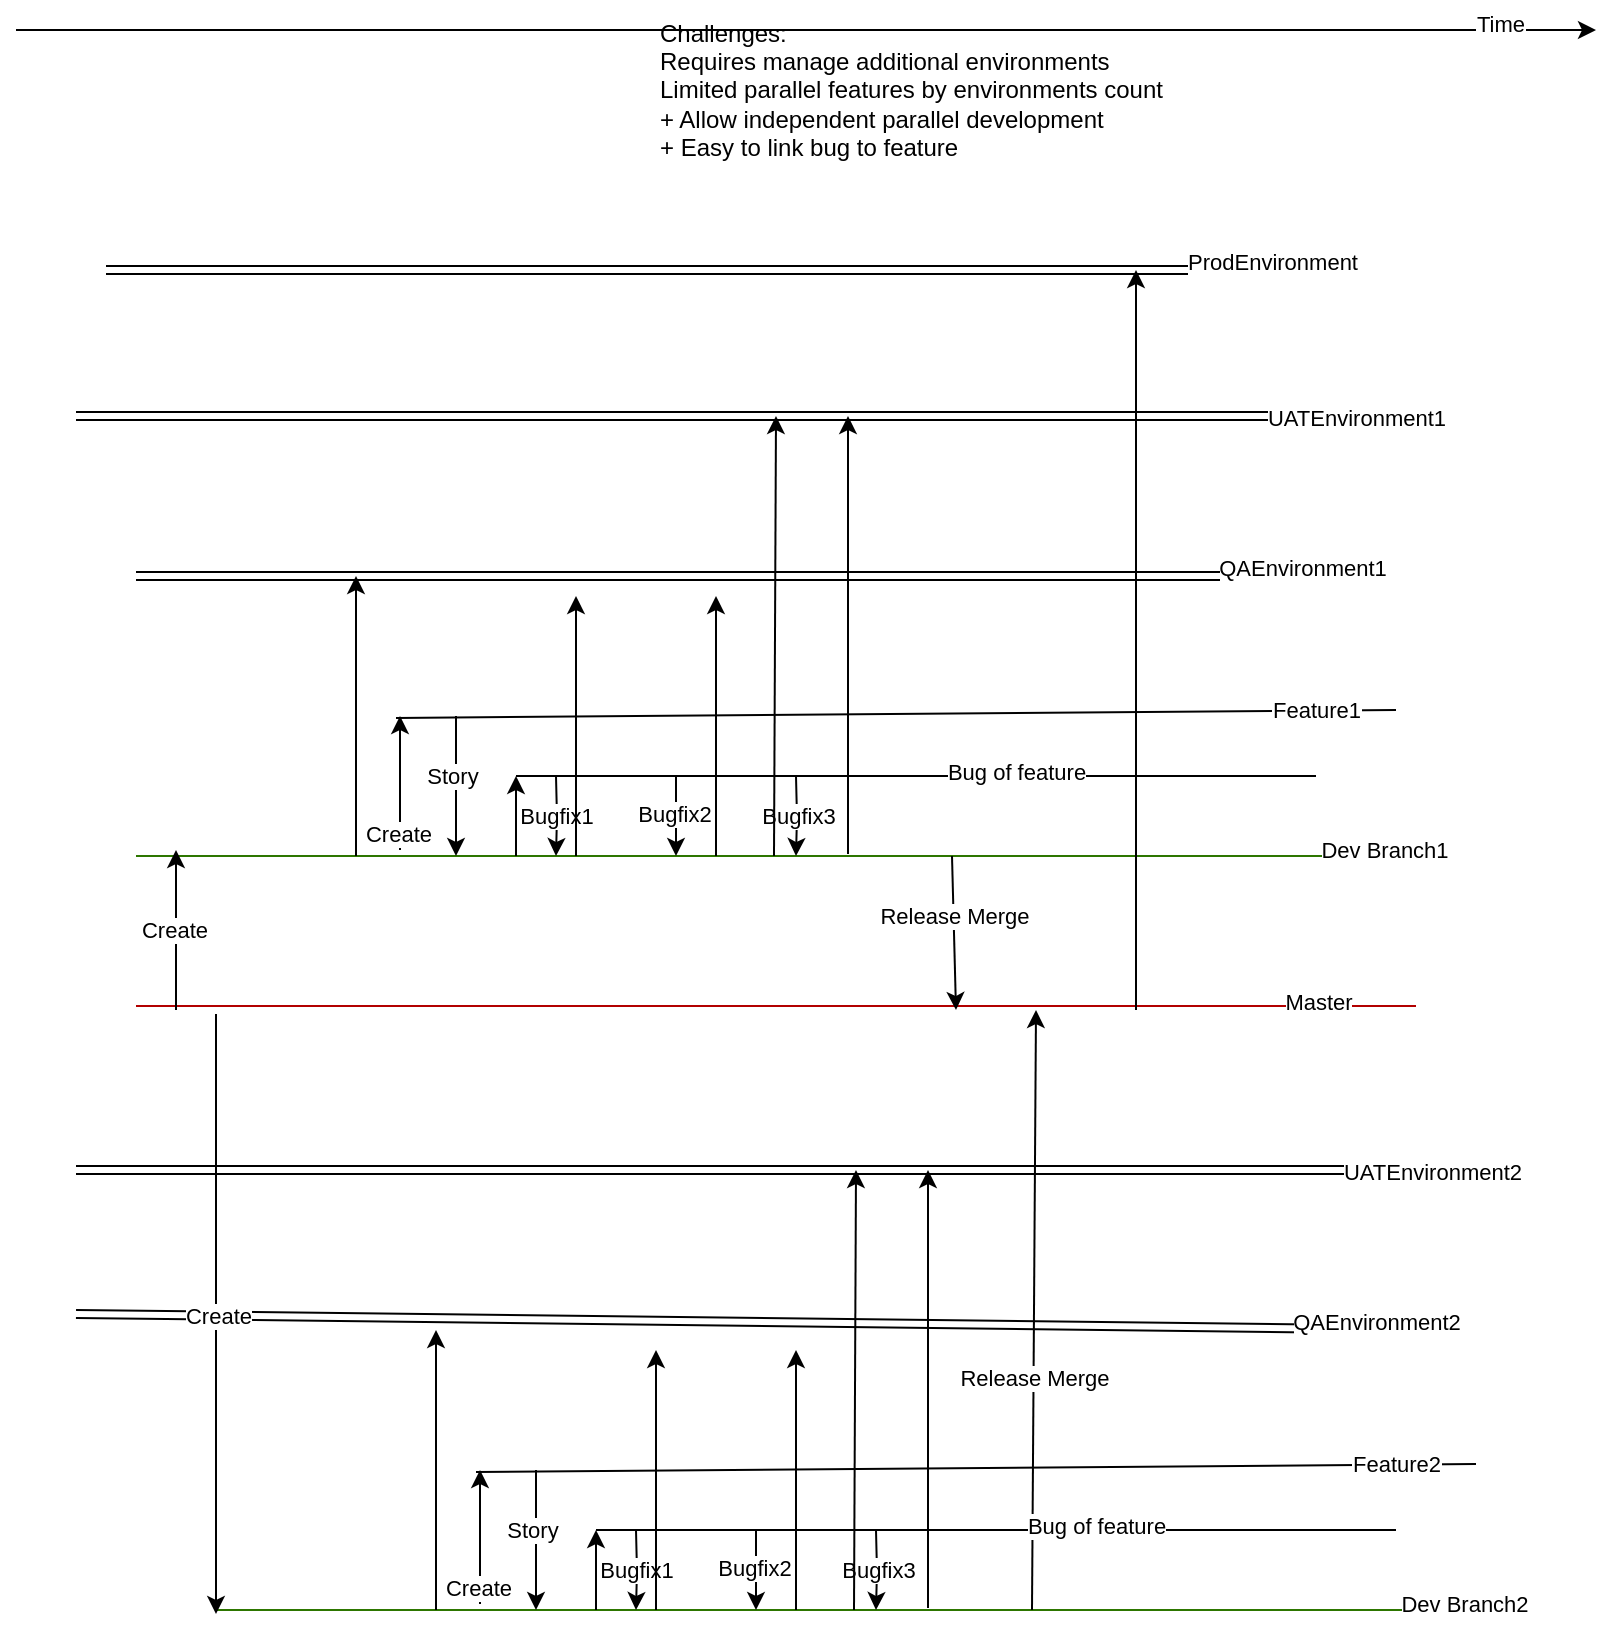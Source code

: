 <mxfile version="28.0.7">
  <diagram name="Page-1" id="RSDUTmjx3TpfhgwKDqh5">
    <mxGraphModel dx="1216" dy="727" grid="1" gridSize="10" guides="1" tooltips="1" connect="1" arrows="1" fold="1" page="1" pageScale="1" pageWidth="1100" pageHeight="850" math="0" shadow="0">
      <root>
        <mxCell id="0" />
        <mxCell id="1" parent="0" />
        <mxCell id="cFiekwsGZU19lGgXHQVi-1" value="" style="endArrow=none;html=1;rounded=0;fillColor=#60a917;strokeColor=#2D7600;" edge="1" parent="1">
          <mxGeometry width="50" height="50" relative="1" as="geometry">
            <mxPoint x="200" y="441" as="sourcePoint" />
            <mxPoint x="840" y="441" as="targetPoint" />
          </mxGeometry>
        </mxCell>
        <mxCell id="cFiekwsGZU19lGgXHQVi-2" value="Dev Branch1" style="edgeLabel;html=1;align=center;verticalAlign=middle;resizable=0;points=[];" vertex="1" connectable="0" parent="cFiekwsGZU19lGgXHQVi-1">
          <mxGeometry x="0.949" y="3" relative="1" as="geometry">
            <mxPoint as="offset" />
          </mxGeometry>
        </mxCell>
        <mxCell id="cFiekwsGZU19lGgXHQVi-3" value="" style="endArrow=none;html=1;rounded=0;fillColor=#e51400;strokeColor=#B20000;" edge="1" parent="1">
          <mxGeometry width="50" height="50" relative="1" as="geometry">
            <mxPoint x="200" y="516" as="sourcePoint" />
            <mxPoint x="840" y="516" as="targetPoint" />
          </mxGeometry>
        </mxCell>
        <mxCell id="cFiekwsGZU19lGgXHQVi-4" value="Master" style="edgeLabel;html=1;align=center;verticalAlign=middle;resizable=0;points=[];" vertex="1" connectable="0" parent="cFiekwsGZU19lGgXHQVi-3">
          <mxGeometry x="0.847" y="2" relative="1" as="geometry">
            <mxPoint as="offset" />
          </mxGeometry>
        </mxCell>
        <mxCell id="cFiekwsGZU19lGgXHQVi-5" style="edgeStyle=orthogonalEdgeStyle;rounded=0;orthogonalLoop=1;jettySize=auto;html=1;" edge="1" parent="1">
          <mxGeometry relative="1" as="geometry">
            <mxPoint x="360" y="441" as="targetPoint" />
            <mxPoint x="360" y="371" as="sourcePoint" />
          </mxGeometry>
        </mxCell>
        <mxCell id="cFiekwsGZU19lGgXHQVi-6" value="Story" style="edgeLabel;html=1;align=center;verticalAlign=middle;resizable=0;points=[];" vertex="1" connectable="0" parent="cFiekwsGZU19lGgXHQVi-5">
          <mxGeometry x="0.833" y="-2" relative="1" as="geometry">
            <mxPoint y="-34" as="offset" />
          </mxGeometry>
        </mxCell>
        <mxCell id="cFiekwsGZU19lGgXHQVi-7" style="edgeStyle=orthogonalEdgeStyle;rounded=0;orthogonalLoop=1;jettySize=auto;html=1;" edge="1" parent="1">
          <mxGeometry relative="1" as="geometry">
            <mxPoint x="410" y="441" as="targetPoint" />
            <mxPoint x="410" y="401" as="sourcePoint" />
          </mxGeometry>
        </mxCell>
        <mxCell id="cFiekwsGZU19lGgXHQVi-8" value="Bugfix1" style="edgeLabel;html=1;align=center;verticalAlign=middle;resizable=0;points=[];" vertex="1" connectable="0" parent="cFiekwsGZU19lGgXHQVi-7">
          <mxGeometry x="0.707" relative="1" as="geometry">
            <mxPoint y="-14" as="offset" />
          </mxGeometry>
        </mxCell>
        <mxCell id="cFiekwsGZU19lGgXHQVi-9" style="edgeStyle=orthogonalEdgeStyle;rounded=0;orthogonalLoop=1;jettySize=auto;html=1;" edge="1" parent="1">
          <mxGeometry relative="1" as="geometry">
            <mxPoint x="530" y="441" as="targetPoint" />
            <mxPoint x="530" y="401" as="sourcePoint" />
          </mxGeometry>
        </mxCell>
        <mxCell id="cFiekwsGZU19lGgXHQVi-10" value="Bugfix3" style="edgeLabel;html=1;align=center;verticalAlign=middle;resizable=0;points=[];" vertex="1" connectable="0" parent="cFiekwsGZU19lGgXHQVi-9">
          <mxGeometry x="0.501" y="-2" relative="1" as="geometry">
            <mxPoint x="2" y="-10" as="offset" />
          </mxGeometry>
        </mxCell>
        <mxCell id="cFiekwsGZU19lGgXHQVi-11" value="" style="endArrow=classic;html=1;rounded=0;" edge="1" parent="1">
          <mxGeometry width="50" height="50" relative="1" as="geometry">
            <mxPoint x="140" y="28" as="sourcePoint" />
            <mxPoint x="930" y="28" as="targetPoint" />
          </mxGeometry>
        </mxCell>
        <mxCell id="cFiekwsGZU19lGgXHQVi-12" value="Time" style="edgeLabel;html=1;align=center;verticalAlign=middle;resizable=0;points=[];" vertex="1" connectable="0" parent="cFiekwsGZU19lGgXHQVi-11">
          <mxGeometry x="0.877" y="3" relative="1" as="geometry">
            <mxPoint as="offset" />
          </mxGeometry>
        </mxCell>
        <mxCell id="cFiekwsGZU19lGgXHQVi-13" value="" style="endArrow=none;html=1;rounded=0;" edge="1" parent="1">
          <mxGeometry width="50" height="50" relative="1" as="geometry">
            <mxPoint x="330" y="372" as="sourcePoint" />
            <mxPoint x="830" y="368" as="targetPoint" />
          </mxGeometry>
        </mxCell>
        <mxCell id="cFiekwsGZU19lGgXHQVi-14" value="Feature1" style="edgeLabel;html=1;align=center;verticalAlign=middle;resizable=0;points=[];" vertex="1" connectable="0" parent="cFiekwsGZU19lGgXHQVi-13">
          <mxGeometry x="0.656" y="1" relative="1" as="geometry">
            <mxPoint x="46" as="offset" />
          </mxGeometry>
        </mxCell>
        <mxCell id="cFiekwsGZU19lGgXHQVi-15" value="" style="endArrow=classic;html=1;rounded=0;" edge="1" parent="1">
          <mxGeometry width="50" height="50" relative="1" as="geometry">
            <mxPoint x="332" y="438" as="sourcePoint" />
            <mxPoint x="332" y="371" as="targetPoint" />
          </mxGeometry>
        </mxCell>
        <mxCell id="cFiekwsGZU19lGgXHQVi-16" value="Create" style="edgeLabel;html=1;align=center;verticalAlign=middle;resizable=0;points=[];" vertex="1" connectable="0" parent="cFiekwsGZU19lGgXHQVi-15">
          <mxGeometry x="-0.743" y="1" relative="1" as="geometry">
            <mxPoint as="offset" />
          </mxGeometry>
        </mxCell>
        <mxCell id="cFiekwsGZU19lGgXHQVi-17" value="" style="endArrow=classic;html=1;rounded=0;" edge="1" parent="1">
          <mxGeometry width="50" height="50" relative="1" as="geometry">
            <mxPoint x="470" y="401" as="sourcePoint" />
            <mxPoint x="470" y="441" as="targetPoint" />
          </mxGeometry>
        </mxCell>
        <mxCell id="cFiekwsGZU19lGgXHQVi-18" value="Bugfix2" style="edgeLabel;html=1;align=center;verticalAlign=middle;resizable=0;points=[];" vertex="1" connectable="0" parent="cFiekwsGZU19lGgXHQVi-17">
          <mxGeometry x="-0.048" y="-1" relative="1" as="geometry">
            <mxPoint as="offset" />
          </mxGeometry>
        </mxCell>
        <mxCell id="cFiekwsGZU19lGgXHQVi-19" value="" style="shape=link;html=1;rounded=0;" edge="1" parent="1">
          <mxGeometry width="100" relative="1" as="geometry">
            <mxPoint x="200" y="301" as="sourcePoint" />
            <mxPoint x="810" y="301" as="targetPoint" />
          </mxGeometry>
        </mxCell>
        <mxCell id="cFiekwsGZU19lGgXHQVi-20" value="QAEnvironment1" style="edgeLabel;html=1;align=center;verticalAlign=middle;resizable=0;points=[];" vertex="1" connectable="0" parent="cFiekwsGZU19lGgXHQVi-19">
          <mxGeometry x="0.907" y="4" relative="1" as="geometry">
            <mxPoint x="1" as="offset" />
          </mxGeometry>
        </mxCell>
        <mxCell id="cFiekwsGZU19lGgXHQVi-21" value="" style="endArrow=classic;html=1;rounded=0;" edge="1" parent="1">
          <mxGeometry width="50" height="50" relative="1" as="geometry">
            <mxPoint x="310" y="441" as="sourcePoint" />
            <mxPoint x="310" y="301" as="targetPoint" />
          </mxGeometry>
        </mxCell>
        <mxCell id="cFiekwsGZU19lGgXHQVi-22" value="" style="endArrow=classic;html=1;rounded=0;" edge="1" parent="1">
          <mxGeometry width="50" height="50" relative="1" as="geometry">
            <mxPoint x="420" y="441" as="sourcePoint" />
            <mxPoint x="420" y="311" as="targetPoint" />
          </mxGeometry>
        </mxCell>
        <mxCell id="cFiekwsGZU19lGgXHQVi-23" value="" style="shape=link;html=1;rounded=0;" edge="1" parent="1">
          <mxGeometry width="100" relative="1" as="geometry">
            <mxPoint x="170" y="221" as="sourcePoint" />
            <mxPoint x="840" y="221" as="targetPoint" />
          </mxGeometry>
        </mxCell>
        <mxCell id="cFiekwsGZU19lGgXHQVi-24" value="UATEnvironment1" style="edgeLabel;html=1;align=center;verticalAlign=middle;resizable=0;points=[];" vertex="1" connectable="0" parent="cFiekwsGZU19lGgXHQVi-23">
          <mxGeometry x="0.909" y="-1" relative="1" as="geometry">
            <mxPoint as="offset" />
          </mxGeometry>
        </mxCell>
        <mxCell id="cFiekwsGZU19lGgXHQVi-25" value="" style="endArrow=classic;html=1;rounded=0;" edge="1" parent="1">
          <mxGeometry width="50" height="50" relative="1" as="geometry">
            <mxPoint x="490" y="441" as="sourcePoint" />
            <mxPoint x="490" y="311" as="targetPoint" />
          </mxGeometry>
        </mxCell>
        <mxCell id="cFiekwsGZU19lGgXHQVi-26" value="" style="endArrow=classic;html=1;rounded=0;" edge="1" parent="1">
          <mxGeometry width="50" height="50" relative="1" as="geometry">
            <mxPoint x="608" y="441" as="sourcePoint" />
            <mxPoint x="610" y="518" as="targetPoint" />
          </mxGeometry>
        </mxCell>
        <mxCell id="cFiekwsGZU19lGgXHQVi-27" value="Release Merge" style="edgeLabel;html=1;align=center;verticalAlign=middle;resizable=0;points=[];" vertex="1" connectable="0" parent="cFiekwsGZU19lGgXHQVi-26">
          <mxGeometry x="-0.227" relative="1" as="geometry">
            <mxPoint as="offset" />
          </mxGeometry>
        </mxCell>
        <mxCell id="cFiekwsGZU19lGgXHQVi-28" value="" style="endArrow=classic;html=1;rounded=0;" edge="1" parent="1">
          <mxGeometry width="50" height="50" relative="1" as="geometry">
            <mxPoint x="519" y="441" as="sourcePoint" />
            <mxPoint x="520" y="221" as="targetPoint" />
          </mxGeometry>
        </mxCell>
        <mxCell id="cFiekwsGZU19lGgXHQVi-29" value="" style="shape=link;html=1;rounded=0;" edge="1" parent="1">
          <mxGeometry width="100" relative="1" as="geometry">
            <mxPoint x="185" y="148" as="sourcePoint" />
            <mxPoint x="795" y="148" as="targetPoint" />
          </mxGeometry>
        </mxCell>
        <mxCell id="cFiekwsGZU19lGgXHQVi-30" value="ProdEnvironment" style="edgeLabel;html=1;align=center;verticalAlign=middle;resizable=0;points=[];" vertex="1" connectable="0" parent="cFiekwsGZU19lGgXHQVi-29">
          <mxGeometry x="0.907" y="4" relative="1" as="geometry">
            <mxPoint x="1" as="offset" />
          </mxGeometry>
        </mxCell>
        <mxCell id="cFiekwsGZU19lGgXHQVi-31" value="" style="endArrow=classic;html=1;rounded=0;" edge="1" parent="1">
          <mxGeometry width="50" height="50" relative="1" as="geometry">
            <mxPoint x="700" y="518" as="sourcePoint" />
            <mxPoint x="700" y="148" as="targetPoint" />
          </mxGeometry>
        </mxCell>
        <mxCell id="cFiekwsGZU19lGgXHQVi-32" value="" style="endArrow=none;html=1;rounded=0;" edge="1" parent="1">
          <mxGeometry width="50" height="50" relative="1" as="geometry">
            <mxPoint x="390" y="401" as="sourcePoint" />
            <mxPoint x="790" y="401" as="targetPoint" />
          </mxGeometry>
        </mxCell>
        <mxCell id="cFiekwsGZU19lGgXHQVi-33" value="Bug of feature" style="edgeLabel;html=1;align=center;verticalAlign=middle;resizable=0;points=[];" vertex="1" connectable="0" parent="cFiekwsGZU19lGgXHQVi-32">
          <mxGeometry x="0.248" y="2" relative="1" as="geometry">
            <mxPoint as="offset" />
          </mxGeometry>
        </mxCell>
        <mxCell id="cFiekwsGZU19lGgXHQVi-34" value="" style="endArrow=classic;html=1;rounded=0;" edge="1" parent="1">
          <mxGeometry width="50" height="50" relative="1" as="geometry">
            <mxPoint x="390" y="441" as="sourcePoint" />
            <mxPoint x="390" y="401" as="targetPoint" />
          </mxGeometry>
        </mxCell>
        <mxCell id="cFiekwsGZU19lGgXHQVi-35" value="" style="endArrow=classic;html=1;rounded=0;" edge="1" parent="1">
          <mxGeometry width="50" height="50" relative="1" as="geometry">
            <mxPoint x="556" y="440" as="sourcePoint" />
            <mxPoint x="556" y="221" as="targetPoint" />
          </mxGeometry>
        </mxCell>
        <mxCell id="cFiekwsGZU19lGgXHQVi-36" value="&lt;div&gt;Challenges:&lt;/div&gt;&lt;div&gt;Requires manage additional environments&lt;/div&gt;&lt;div&gt;Limited parallel features by environments count&lt;/div&gt;&lt;div&gt;+ Allow independent parallel development&lt;/div&gt;&lt;div&gt;+ Easy to link bug to feature&lt;/div&gt;" style="text;html=1;align=left;verticalAlign=middle;resizable=0;points=[];autosize=1;strokeColor=none;fillColor=none;" vertex="1" parent="1">
          <mxGeometry x="460" y="13" width="270" height="90" as="geometry" />
        </mxCell>
        <mxCell id="cFiekwsGZU19lGgXHQVi-37" value="" style="endArrow=classic;html=1;rounded=0;" edge="1" parent="1">
          <mxGeometry width="50" height="50" relative="1" as="geometry">
            <mxPoint x="220" y="518" as="sourcePoint" />
            <mxPoint x="220" y="438" as="targetPoint" />
          </mxGeometry>
        </mxCell>
        <mxCell id="cFiekwsGZU19lGgXHQVi-38" value="Create" style="edgeLabel;html=1;align=center;verticalAlign=middle;resizable=0;points=[];" vertex="1" connectable="0" parent="cFiekwsGZU19lGgXHQVi-37">
          <mxGeometry x="0.004" y="1" relative="1" as="geometry">
            <mxPoint as="offset" />
          </mxGeometry>
        </mxCell>
        <mxCell id="cFiekwsGZU19lGgXHQVi-39" value="" style="endArrow=none;html=1;rounded=0;fillColor=#60a917;strokeColor=#2D7600;" edge="1" parent="1">
          <mxGeometry width="50" height="50" relative="1" as="geometry">
            <mxPoint x="240" y="818" as="sourcePoint" />
            <mxPoint x="880" y="818" as="targetPoint" />
          </mxGeometry>
        </mxCell>
        <mxCell id="cFiekwsGZU19lGgXHQVi-40" value="Dev Branch2" style="edgeLabel;html=1;align=center;verticalAlign=middle;resizable=0;points=[];" vertex="1" connectable="0" parent="cFiekwsGZU19lGgXHQVi-39">
          <mxGeometry x="0.949" y="3" relative="1" as="geometry">
            <mxPoint as="offset" />
          </mxGeometry>
        </mxCell>
        <mxCell id="cFiekwsGZU19lGgXHQVi-41" style="edgeStyle=orthogonalEdgeStyle;rounded=0;orthogonalLoop=1;jettySize=auto;html=1;" edge="1" parent="1">
          <mxGeometry relative="1" as="geometry">
            <mxPoint x="400" y="818" as="targetPoint" />
            <mxPoint x="400" y="748" as="sourcePoint" />
          </mxGeometry>
        </mxCell>
        <mxCell id="cFiekwsGZU19lGgXHQVi-42" value="Story" style="edgeLabel;html=1;align=center;verticalAlign=middle;resizable=0;points=[];" vertex="1" connectable="0" parent="cFiekwsGZU19lGgXHQVi-41">
          <mxGeometry x="0.833" y="-2" relative="1" as="geometry">
            <mxPoint y="-34" as="offset" />
          </mxGeometry>
        </mxCell>
        <mxCell id="cFiekwsGZU19lGgXHQVi-43" style="edgeStyle=orthogonalEdgeStyle;rounded=0;orthogonalLoop=1;jettySize=auto;html=1;" edge="1" parent="1">
          <mxGeometry relative="1" as="geometry">
            <mxPoint x="450" y="818" as="targetPoint" />
            <mxPoint x="450" y="778" as="sourcePoint" />
          </mxGeometry>
        </mxCell>
        <mxCell id="cFiekwsGZU19lGgXHQVi-44" value="Bugfix1" style="edgeLabel;html=1;align=center;verticalAlign=middle;resizable=0;points=[];" vertex="1" connectable="0" parent="cFiekwsGZU19lGgXHQVi-43">
          <mxGeometry x="0.707" relative="1" as="geometry">
            <mxPoint y="-14" as="offset" />
          </mxGeometry>
        </mxCell>
        <mxCell id="cFiekwsGZU19lGgXHQVi-45" style="edgeStyle=orthogonalEdgeStyle;rounded=0;orthogonalLoop=1;jettySize=auto;html=1;" edge="1" parent="1">
          <mxGeometry relative="1" as="geometry">
            <mxPoint x="570" y="818" as="targetPoint" />
            <mxPoint x="570" y="778" as="sourcePoint" />
          </mxGeometry>
        </mxCell>
        <mxCell id="cFiekwsGZU19lGgXHQVi-46" value="Bugfix3" style="edgeLabel;html=1;align=center;verticalAlign=middle;resizable=0;points=[];" vertex="1" connectable="0" parent="cFiekwsGZU19lGgXHQVi-45">
          <mxGeometry x="0.501" y="-2" relative="1" as="geometry">
            <mxPoint x="2" y="-10" as="offset" />
          </mxGeometry>
        </mxCell>
        <mxCell id="cFiekwsGZU19lGgXHQVi-47" value="" style="endArrow=none;html=1;rounded=0;" edge="1" parent="1">
          <mxGeometry width="50" height="50" relative="1" as="geometry">
            <mxPoint x="370" y="749" as="sourcePoint" />
            <mxPoint x="870" y="745" as="targetPoint" />
          </mxGeometry>
        </mxCell>
        <mxCell id="cFiekwsGZU19lGgXHQVi-48" value="Feature2" style="edgeLabel;html=1;align=center;verticalAlign=middle;resizable=0;points=[];" vertex="1" connectable="0" parent="cFiekwsGZU19lGgXHQVi-47">
          <mxGeometry x="0.656" y="1" relative="1" as="geometry">
            <mxPoint x="46" as="offset" />
          </mxGeometry>
        </mxCell>
        <mxCell id="cFiekwsGZU19lGgXHQVi-49" value="" style="endArrow=classic;html=1;rounded=0;" edge="1" parent="1">
          <mxGeometry width="50" height="50" relative="1" as="geometry">
            <mxPoint x="372" y="815" as="sourcePoint" />
            <mxPoint x="372" y="748" as="targetPoint" />
          </mxGeometry>
        </mxCell>
        <mxCell id="cFiekwsGZU19lGgXHQVi-50" value="Create" style="edgeLabel;html=1;align=center;verticalAlign=middle;resizable=0;points=[];" vertex="1" connectable="0" parent="cFiekwsGZU19lGgXHQVi-49">
          <mxGeometry x="-0.743" y="1" relative="1" as="geometry">
            <mxPoint as="offset" />
          </mxGeometry>
        </mxCell>
        <mxCell id="cFiekwsGZU19lGgXHQVi-51" value="" style="endArrow=classic;html=1;rounded=0;" edge="1" parent="1">
          <mxGeometry width="50" height="50" relative="1" as="geometry">
            <mxPoint x="510" y="778" as="sourcePoint" />
            <mxPoint x="510" y="818" as="targetPoint" />
          </mxGeometry>
        </mxCell>
        <mxCell id="cFiekwsGZU19lGgXHQVi-52" value="Bugfix2" style="edgeLabel;html=1;align=center;verticalAlign=middle;resizable=0;points=[];" vertex="1" connectable="0" parent="cFiekwsGZU19lGgXHQVi-51">
          <mxGeometry x="-0.048" y="-1" relative="1" as="geometry">
            <mxPoint as="offset" />
          </mxGeometry>
        </mxCell>
        <mxCell id="cFiekwsGZU19lGgXHQVi-53" value="" style="shape=link;html=1;rounded=0;" edge="1" parent="1">
          <mxGeometry width="100" relative="1" as="geometry">
            <mxPoint x="170" y="670" as="sourcePoint" />
            <mxPoint x="850" y="678" as="targetPoint" />
          </mxGeometry>
        </mxCell>
        <mxCell id="cFiekwsGZU19lGgXHQVi-54" value="QAEnvironment2" style="edgeLabel;html=1;align=center;verticalAlign=middle;resizable=0;points=[];" vertex="1" connectable="0" parent="cFiekwsGZU19lGgXHQVi-53">
          <mxGeometry x="0.907" y="4" relative="1" as="geometry">
            <mxPoint x="1" as="offset" />
          </mxGeometry>
        </mxCell>
        <mxCell id="cFiekwsGZU19lGgXHQVi-55" value="" style="endArrow=classic;html=1;rounded=0;" edge="1" parent="1">
          <mxGeometry width="50" height="50" relative="1" as="geometry">
            <mxPoint x="350" y="818" as="sourcePoint" />
            <mxPoint x="350" y="678" as="targetPoint" />
          </mxGeometry>
        </mxCell>
        <mxCell id="cFiekwsGZU19lGgXHQVi-56" value="" style="endArrow=classic;html=1;rounded=0;" edge="1" parent="1">
          <mxGeometry width="50" height="50" relative="1" as="geometry">
            <mxPoint x="460" y="818" as="sourcePoint" />
            <mxPoint x="460" y="688" as="targetPoint" />
          </mxGeometry>
        </mxCell>
        <mxCell id="cFiekwsGZU19lGgXHQVi-57" value="" style="shape=link;html=1;rounded=0;" edge="1" parent="1">
          <mxGeometry width="100" relative="1" as="geometry">
            <mxPoint x="170" y="598" as="sourcePoint" />
            <mxPoint x="880" y="598" as="targetPoint" />
          </mxGeometry>
        </mxCell>
        <mxCell id="cFiekwsGZU19lGgXHQVi-58" value="UATEnvironment2" style="edgeLabel;html=1;align=center;verticalAlign=middle;resizable=0;points=[];" vertex="1" connectable="0" parent="cFiekwsGZU19lGgXHQVi-57">
          <mxGeometry x="0.909" y="-1" relative="1" as="geometry">
            <mxPoint as="offset" />
          </mxGeometry>
        </mxCell>
        <mxCell id="cFiekwsGZU19lGgXHQVi-59" value="" style="endArrow=classic;html=1;rounded=0;" edge="1" parent="1">
          <mxGeometry width="50" height="50" relative="1" as="geometry">
            <mxPoint x="530" y="818" as="sourcePoint" />
            <mxPoint x="530" y="688" as="targetPoint" />
          </mxGeometry>
        </mxCell>
        <mxCell id="cFiekwsGZU19lGgXHQVi-60" value="" style="endArrow=classic;html=1;rounded=0;" edge="1" parent="1">
          <mxGeometry width="50" height="50" relative="1" as="geometry">
            <mxPoint x="648" y="818" as="sourcePoint" />
            <mxPoint x="650" y="518" as="targetPoint" />
          </mxGeometry>
        </mxCell>
        <mxCell id="cFiekwsGZU19lGgXHQVi-61" value="Release Merge" style="edgeLabel;html=1;align=center;verticalAlign=middle;resizable=0;points=[];" vertex="1" connectable="0" parent="cFiekwsGZU19lGgXHQVi-60">
          <mxGeometry x="-0.227" relative="1" as="geometry">
            <mxPoint as="offset" />
          </mxGeometry>
        </mxCell>
        <mxCell id="cFiekwsGZU19lGgXHQVi-62" value="" style="endArrow=classic;html=1;rounded=0;" edge="1" parent="1">
          <mxGeometry width="50" height="50" relative="1" as="geometry">
            <mxPoint x="559" y="818" as="sourcePoint" />
            <mxPoint x="560" y="598" as="targetPoint" />
          </mxGeometry>
        </mxCell>
        <mxCell id="cFiekwsGZU19lGgXHQVi-63" value="" style="endArrow=none;html=1;rounded=0;" edge="1" parent="1">
          <mxGeometry width="50" height="50" relative="1" as="geometry">
            <mxPoint x="430" y="778" as="sourcePoint" />
            <mxPoint x="830" y="778" as="targetPoint" />
          </mxGeometry>
        </mxCell>
        <mxCell id="cFiekwsGZU19lGgXHQVi-64" value="Bug of feature" style="edgeLabel;html=1;align=center;verticalAlign=middle;resizable=0;points=[];" vertex="1" connectable="0" parent="cFiekwsGZU19lGgXHQVi-63">
          <mxGeometry x="0.248" y="2" relative="1" as="geometry">
            <mxPoint as="offset" />
          </mxGeometry>
        </mxCell>
        <mxCell id="cFiekwsGZU19lGgXHQVi-65" value="" style="endArrow=classic;html=1;rounded=0;" edge="1" parent="1">
          <mxGeometry width="50" height="50" relative="1" as="geometry">
            <mxPoint x="430" y="818" as="sourcePoint" />
            <mxPoint x="430" y="778" as="targetPoint" />
          </mxGeometry>
        </mxCell>
        <mxCell id="cFiekwsGZU19lGgXHQVi-66" value="" style="endArrow=classic;html=1;rounded=0;" edge="1" parent="1">
          <mxGeometry width="50" height="50" relative="1" as="geometry">
            <mxPoint x="596" y="817" as="sourcePoint" />
            <mxPoint x="596" y="598" as="targetPoint" />
          </mxGeometry>
        </mxCell>
        <mxCell id="cFiekwsGZU19lGgXHQVi-67" value="" style="endArrow=classic;html=1;rounded=0;" edge="1" parent="1">
          <mxGeometry width="50" height="50" relative="1" as="geometry">
            <mxPoint x="240" y="520" as="sourcePoint" />
            <mxPoint x="240" y="820" as="targetPoint" />
          </mxGeometry>
        </mxCell>
        <mxCell id="cFiekwsGZU19lGgXHQVi-68" value="Create" style="edgeLabel;html=1;align=center;verticalAlign=middle;resizable=0;points=[];" vertex="1" connectable="0" parent="cFiekwsGZU19lGgXHQVi-67">
          <mxGeometry x="0.004" y="1" relative="1" as="geometry">
            <mxPoint as="offset" />
          </mxGeometry>
        </mxCell>
      </root>
    </mxGraphModel>
  </diagram>
</mxfile>
